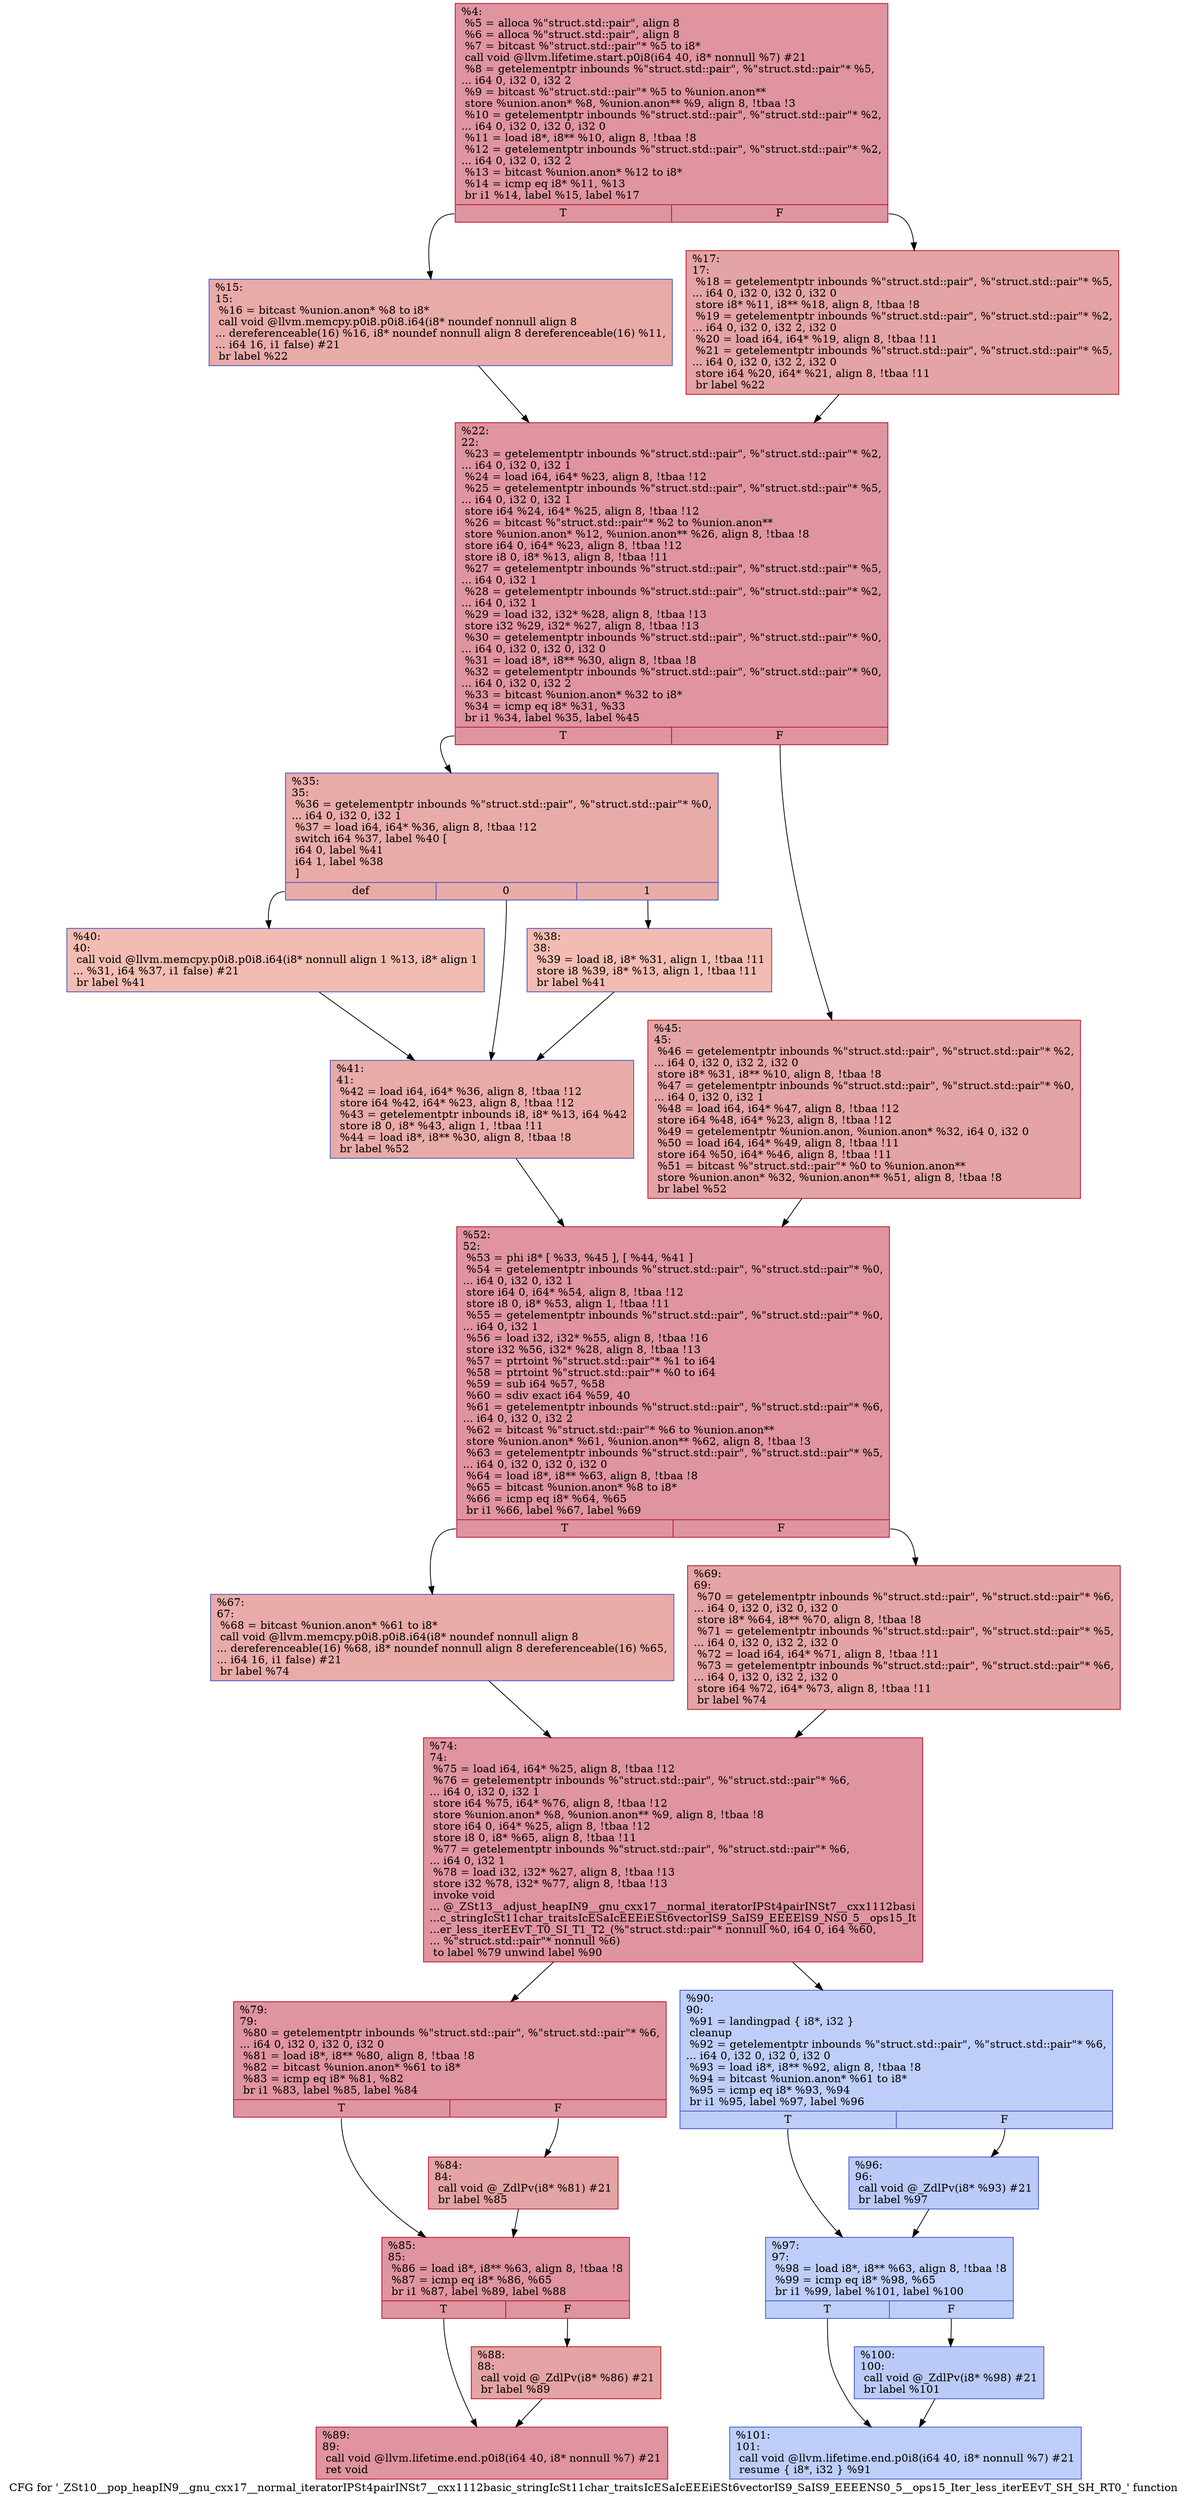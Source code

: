 digraph "CFG for '_ZSt10__pop_heapIN9__gnu_cxx17__normal_iteratorIPSt4pairINSt7__cxx1112basic_stringIcSt11char_traitsIcESaIcEEEiESt6vectorIS9_SaIS9_EEEENS0_5__ops15_Iter_less_iterEEvT_SH_SH_RT0_' function" {
	label="CFG for '_ZSt10__pop_heapIN9__gnu_cxx17__normal_iteratorIPSt4pairINSt7__cxx1112basic_stringIcSt11char_traitsIcESaIcEEEiESt6vectorIS9_SaIS9_EEEENS0_5__ops15_Iter_less_iterEEvT_SH_SH_RT0_' function";

	Node0x5652859707c0 [shape=record,color="#b70d28ff", style=filled, fillcolor="#b70d2870",label="{%4:\l  %5 = alloca %\"struct.std::pair\", align 8\l  %6 = alloca %\"struct.std::pair\", align 8\l  %7 = bitcast %\"struct.std::pair\"* %5 to i8*\l  call void @llvm.lifetime.start.p0i8(i64 40, i8* nonnull %7) #21\l  %8 = getelementptr inbounds %\"struct.std::pair\", %\"struct.std::pair\"* %5,\l... i64 0, i32 0, i32 2\l  %9 = bitcast %\"struct.std::pair\"* %5 to %union.anon**\l  store %union.anon* %8, %union.anon** %9, align 8, !tbaa !3\l  %10 = getelementptr inbounds %\"struct.std::pair\", %\"struct.std::pair\"* %2,\l... i64 0, i32 0, i32 0, i32 0\l  %11 = load i8*, i8** %10, align 8, !tbaa !8\l  %12 = getelementptr inbounds %\"struct.std::pair\", %\"struct.std::pair\"* %2,\l... i64 0, i32 0, i32 2\l  %13 = bitcast %union.anon* %12 to i8*\l  %14 = icmp eq i8* %11, %13\l  br i1 %14, label %15, label %17\l|{<s0>T|<s1>F}}"];
	Node0x5652859707c0:s0 -> Node0x565285970810;
	Node0x5652859707c0:s1 -> Node0x565285905360;
	Node0x565285970810 [shape=record,color="#3d50c3ff", style=filled, fillcolor="#cc403a70",label="{%15:\l15:                                               \l  %16 = bitcast %union.anon* %8 to i8*\l  call void @llvm.memcpy.p0i8.p0i8.i64(i8* noundef nonnull align 8\l... dereferenceable(16) %16, i8* noundef nonnull align 8 dereferenceable(16) %11,\l... i64 16, i1 false) #21\l  br label %22\l}"];
	Node0x565285970810 -> Node0x565285905640;
	Node0x565285905360 [shape=record,color="#b70d28ff", style=filled, fillcolor="#c32e3170",label="{%17:\l17:                                               \l  %18 = getelementptr inbounds %\"struct.std::pair\", %\"struct.std::pair\"* %5,\l... i64 0, i32 0, i32 0, i32 0\l  store i8* %11, i8** %18, align 8, !tbaa !8\l  %19 = getelementptr inbounds %\"struct.std::pair\", %\"struct.std::pair\"* %2,\l... i64 0, i32 0, i32 2, i32 0\l  %20 = load i64, i64* %19, align 8, !tbaa !11\l  %21 = getelementptr inbounds %\"struct.std::pair\", %\"struct.std::pair\"* %5,\l... i64 0, i32 0, i32 2, i32 0\l  store i64 %20, i64* %21, align 8, !tbaa !11\l  br label %22\l}"];
	Node0x565285905360 -> Node0x565285905640;
	Node0x565285905640 [shape=record,color="#b70d28ff", style=filled, fillcolor="#b70d2870",label="{%22:\l22:                                               \l  %23 = getelementptr inbounds %\"struct.std::pair\", %\"struct.std::pair\"* %2,\l... i64 0, i32 0, i32 1\l  %24 = load i64, i64* %23, align 8, !tbaa !12\l  %25 = getelementptr inbounds %\"struct.std::pair\", %\"struct.std::pair\"* %5,\l... i64 0, i32 0, i32 1\l  store i64 %24, i64* %25, align 8, !tbaa !12\l  %26 = bitcast %\"struct.std::pair\"* %2 to %union.anon**\l  store %union.anon* %12, %union.anon** %26, align 8, !tbaa !8\l  store i64 0, i64* %23, align 8, !tbaa !12\l  store i8 0, i8* %13, align 8, !tbaa !11\l  %27 = getelementptr inbounds %\"struct.std::pair\", %\"struct.std::pair\"* %5,\l... i64 0, i32 1\l  %28 = getelementptr inbounds %\"struct.std::pair\", %\"struct.std::pair\"* %2,\l... i64 0, i32 1\l  %29 = load i32, i32* %28, align 8, !tbaa !13\l  store i32 %29, i32* %27, align 8, !tbaa !13\l  %30 = getelementptr inbounds %\"struct.std::pair\", %\"struct.std::pair\"* %0,\l... i64 0, i32 0, i32 0, i32 0\l  %31 = load i8*, i8** %30, align 8, !tbaa !8\l  %32 = getelementptr inbounds %\"struct.std::pair\", %\"struct.std::pair\"* %0,\l... i64 0, i32 0, i32 2\l  %33 = bitcast %union.anon* %32 to i8*\l  %34 = icmp eq i8* %31, %33\l  br i1 %34, label %35, label %45\l|{<s0>T|<s1>F}}"];
	Node0x565285905640:s0 -> Node0x5652859064a0;
	Node0x565285905640:s1 -> Node0x5652859064f0;
	Node0x5652859064a0 [shape=record,color="#3d50c3ff", style=filled, fillcolor="#cc403a70",label="{%35:\l35:                                               \l  %36 = getelementptr inbounds %\"struct.std::pair\", %\"struct.std::pair\"* %0,\l... i64 0, i32 0, i32 1\l  %37 = load i64, i64* %36, align 8, !tbaa !12\l  switch i64 %37, label %40 [\l    i64 0, label %41\l    i64 1, label %38\l  ]\l|{<s0>def|<s1>0|<s2>1}}"];
	Node0x5652859064a0:s0 -> Node0x565285906740;
	Node0x5652859064a0:s1 -> Node0x565285906790;
	Node0x5652859064a0:s2 -> Node0x5652859067e0;
	Node0x5652859067e0 [shape=record,color="#3d50c3ff", style=filled, fillcolor="#e1675170",label="{%38:\l38:                                               \l  %39 = load i8, i8* %31, align 1, !tbaa !11\l  store i8 %39, i8* %13, align 1, !tbaa !11\l  br label %41\l}"];
	Node0x5652859067e0 -> Node0x565285906790;
	Node0x565285906740 [shape=record,color="#3d50c3ff", style=filled, fillcolor="#e1675170",label="{%40:\l40:                                               \l  call void @llvm.memcpy.p0i8.p0i8.i64(i8* nonnull align 1 %13, i8* align 1\l... %31, i64 %37, i1 false) #21\l  br label %41\l}"];
	Node0x565285906740 -> Node0x565285906790;
	Node0x565285906790 [shape=record,color="#3d50c3ff", style=filled, fillcolor="#cc403a70",label="{%41:\l41:                                               \l  %42 = load i64, i64* %36, align 8, !tbaa !12\l  store i64 %42, i64* %23, align 8, !tbaa !12\l  %43 = getelementptr inbounds i8, i8* %13, i64 %42\l  store i8 0, i8* %43, align 1, !tbaa !11\l  %44 = load i8*, i8** %30, align 8, !tbaa !8\l  br label %52\l}"];
	Node0x565285906790 -> Node0x565285974350;
	Node0x5652859064f0 [shape=record,color="#b70d28ff", style=filled, fillcolor="#c32e3170",label="{%45:\l45:                                               \l  %46 = getelementptr inbounds %\"struct.std::pair\", %\"struct.std::pair\"* %2,\l... i64 0, i32 0, i32 2, i32 0\l  store i8* %31, i8** %10, align 8, !tbaa !8\l  %47 = getelementptr inbounds %\"struct.std::pair\", %\"struct.std::pair\"* %0,\l... i64 0, i32 0, i32 1\l  %48 = load i64, i64* %47, align 8, !tbaa !12\l  store i64 %48, i64* %23, align 8, !tbaa !12\l  %49 = getelementptr %union.anon, %union.anon* %32, i64 0, i32 0\l  %50 = load i64, i64* %49, align 8, !tbaa !11\l  store i64 %50, i64* %46, align 8, !tbaa !11\l  %51 = bitcast %\"struct.std::pair\"* %0 to %union.anon**\l  store %union.anon* %32, %union.anon** %51, align 8, !tbaa !8\l  br label %52\l}"];
	Node0x5652859064f0 -> Node0x565285974350;
	Node0x565285974350 [shape=record,color="#b70d28ff", style=filled, fillcolor="#b70d2870",label="{%52:\l52:                                               \l  %53 = phi i8* [ %33, %45 ], [ %44, %41 ]\l  %54 = getelementptr inbounds %\"struct.std::pair\", %\"struct.std::pair\"* %0,\l... i64 0, i32 0, i32 1\l  store i64 0, i64* %54, align 8, !tbaa !12\l  store i8 0, i8* %53, align 1, !tbaa !11\l  %55 = getelementptr inbounds %\"struct.std::pair\", %\"struct.std::pair\"* %0,\l... i64 0, i32 1\l  %56 = load i32, i32* %55, align 8, !tbaa !16\l  store i32 %56, i32* %28, align 8, !tbaa !13\l  %57 = ptrtoint %\"struct.std::pair\"* %1 to i64\l  %58 = ptrtoint %\"struct.std::pair\"* %0 to i64\l  %59 = sub i64 %57, %58\l  %60 = sdiv exact i64 %59, 40\l  %61 = getelementptr inbounds %\"struct.std::pair\", %\"struct.std::pair\"* %6,\l... i64 0, i32 0, i32 2\l  %62 = bitcast %\"struct.std::pair\"* %6 to %union.anon**\l  store %union.anon* %61, %union.anon** %62, align 8, !tbaa !3\l  %63 = getelementptr inbounds %\"struct.std::pair\", %\"struct.std::pair\"* %5,\l... i64 0, i32 0, i32 0, i32 0\l  %64 = load i8*, i8** %63, align 8, !tbaa !8\l  %65 = bitcast %union.anon* %8 to i8*\l  %66 = icmp eq i8* %64, %65\l  br i1 %66, label %67, label %69\l|{<s0>T|<s1>F}}"];
	Node0x565285974350:s0 -> Node0x565285975510;
	Node0x565285974350:s1 -> Node0x565285975560;
	Node0x565285975510 [shape=record,color="#3d50c3ff", style=filled, fillcolor="#cc403a70",label="{%67:\l67:                                               \l  %68 = bitcast %union.anon* %61 to i8*\l  call void @llvm.memcpy.p0i8.p0i8.i64(i8* noundef nonnull align 8\l... dereferenceable(16) %68, i8* noundef nonnull align 8 dereferenceable(16) %65,\l... i64 16, i1 false) #21\l  br label %74\l}"];
	Node0x565285975510 -> Node0x565285975820;
	Node0x565285975560 [shape=record,color="#b70d28ff", style=filled, fillcolor="#c32e3170",label="{%69:\l69:                                               \l  %70 = getelementptr inbounds %\"struct.std::pair\", %\"struct.std::pair\"* %6,\l... i64 0, i32 0, i32 0, i32 0\l  store i8* %64, i8** %70, align 8, !tbaa !8\l  %71 = getelementptr inbounds %\"struct.std::pair\", %\"struct.std::pair\"* %5,\l... i64 0, i32 0, i32 2, i32 0\l  %72 = load i64, i64* %71, align 8, !tbaa !11\l  %73 = getelementptr inbounds %\"struct.std::pair\", %\"struct.std::pair\"* %6,\l... i64 0, i32 0, i32 2, i32 0\l  store i64 %72, i64* %73, align 8, !tbaa !11\l  br label %74\l}"];
	Node0x565285975560 -> Node0x565285975820;
	Node0x565285975820 [shape=record,color="#b70d28ff", style=filled, fillcolor="#b70d2870",label="{%74:\l74:                                               \l  %75 = load i64, i64* %25, align 8, !tbaa !12\l  %76 = getelementptr inbounds %\"struct.std::pair\", %\"struct.std::pair\"* %6,\l... i64 0, i32 0, i32 1\l  store i64 %75, i64* %76, align 8, !tbaa !12\l  store %union.anon* %8, %union.anon** %9, align 8, !tbaa !8\l  store i64 0, i64* %25, align 8, !tbaa !12\l  store i8 0, i8* %65, align 8, !tbaa !11\l  %77 = getelementptr inbounds %\"struct.std::pair\", %\"struct.std::pair\"* %6,\l... i64 0, i32 1\l  %78 = load i32, i32* %27, align 8, !tbaa !13\l  store i32 %78, i32* %77, align 8, !tbaa !13\l  invoke void\l... @_ZSt13__adjust_heapIN9__gnu_cxx17__normal_iteratorIPSt4pairINSt7__cxx1112basi\l...c_stringIcSt11char_traitsIcESaIcEEEiESt6vectorIS9_SaIS9_EEEElS9_NS0_5__ops15_It\l...er_less_iterEEvT_T0_SI_T1_T2_(%\"struct.std::pair\"* nonnull %0, i64 0, i64 %60,\l... %\"struct.std::pair\"* nonnull %6)\l          to label %79 unwind label %90\l}"];
	Node0x565285975820 -> Node0x565285976400;
	Node0x565285975820 -> Node0x565285976450;
	Node0x565285976400 [shape=record,color="#b70d28ff", style=filled, fillcolor="#b70d2870",label="{%79:\l79:                                               \l  %80 = getelementptr inbounds %\"struct.std::pair\", %\"struct.std::pair\"* %6,\l... i64 0, i32 0, i32 0, i32 0\l  %81 = load i8*, i8** %80, align 8, !tbaa !8\l  %82 = bitcast %union.anon* %61 to i8*\l  %83 = icmp eq i8* %81, %82\l  br i1 %83, label %85, label %84\l|{<s0>T|<s1>F}}"];
	Node0x565285976400:s0 -> Node0x565285976970;
	Node0x565285976400:s1 -> Node0x5652859769c0;
	Node0x5652859769c0 [shape=record,color="#b70d28ff", style=filled, fillcolor="#c32e3170",label="{%84:\l84:                                               \l  call void @_ZdlPv(i8* %81) #21\l  br label %85\l}"];
	Node0x5652859769c0 -> Node0x565285976970;
	Node0x565285976970 [shape=record,color="#b70d28ff", style=filled, fillcolor="#b70d2870",label="{%85:\l85:                                               \l  %86 = load i8*, i8** %63, align 8, !tbaa !8\l  %87 = icmp eq i8* %86, %65\l  br i1 %87, label %89, label %88\l|{<s0>T|<s1>F}}"];
	Node0x565285976970:s0 -> Node0x565285976d20;
	Node0x565285976970:s1 -> Node0x565285976d70;
	Node0x565285976d70 [shape=record,color="#b70d28ff", style=filled, fillcolor="#c32e3170",label="{%88:\l88:                                               \l  call void @_ZdlPv(i8* %86) #21\l  br label %89\l}"];
	Node0x565285976d70 -> Node0x565285976d20;
	Node0x565285976d20 [shape=record,color="#b70d28ff", style=filled, fillcolor="#b70d2870",label="{%89:\l89:                                               \l  call void @llvm.lifetime.end.p0i8(i64 40, i8* nonnull %7) #21\l  ret void\l}"];
	Node0x565285976450 [shape=record,color="#3d50c3ff", style=filled, fillcolor="#6c8ff170",label="{%90:\l90:                                               \l  %91 = landingpad \{ i8*, i32 \}\l          cleanup\l  %92 = getelementptr inbounds %\"struct.std::pair\", %\"struct.std::pair\"* %6,\l... i64 0, i32 0, i32 0, i32 0\l  %93 = load i8*, i8** %92, align 8, !tbaa !8\l  %94 = bitcast %union.anon* %61 to i8*\l  %95 = icmp eq i8* %93, %94\l  br i1 %95, label %97, label %96\l|{<s0>T|<s1>F}}"];
	Node0x565285976450:s0 -> Node0x565285977450;
	Node0x565285976450:s1 -> Node0x5652859774a0;
	Node0x5652859774a0 [shape=record,color="#3d50c3ff", style=filled, fillcolor="#6687ed70",label="{%96:\l96:                                               \l  call void @_ZdlPv(i8* %93) #21\l  br label %97\l}"];
	Node0x5652859774a0 -> Node0x565285977450;
	Node0x565285977450 [shape=record,color="#3d50c3ff", style=filled, fillcolor="#6c8ff170",label="{%97:\l97:                                               \l  %98 = load i8*, i8** %63, align 8, !tbaa !8\l  %99 = icmp eq i8* %98, %65\l  br i1 %99, label %101, label %100\l|{<s0>T|<s1>F}}"];
	Node0x565285977450:s0 -> Node0x565285977820;
	Node0x565285977450:s1 -> Node0x565285977870;
	Node0x565285977870 [shape=record,color="#3d50c3ff", style=filled, fillcolor="#6687ed70",label="{%100:\l100:                                              \l  call void @_ZdlPv(i8* %98) #21\l  br label %101\l}"];
	Node0x565285977870 -> Node0x565285977820;
	Node0x565285977820 [shape=record,color="#3d50c3ff", style=filled, fillcolor="#6c8ff170",label="{%101:\l101:                                              \l  call void @llvm.lifetime.end.p0i8(i64 40, i8* nonnull %7) #21\l  resume \{ i8*, i32 \} %91\l}"];
}
